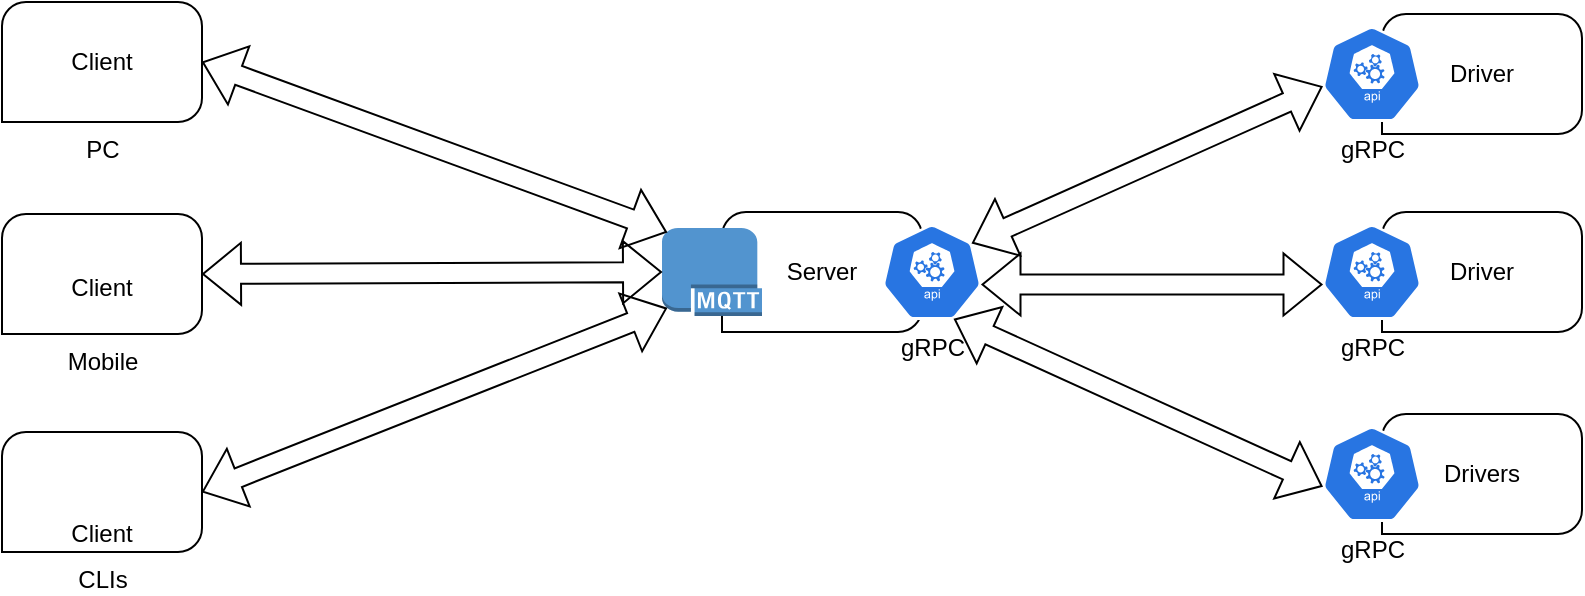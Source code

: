 <mxfile version="20.5.1" type="github"><diagram id="wAI8Rlgrr9O8xqgU_wTB" name="Page-1"><mxGraphModel dx="1422" dy="863" grid="1" gridSize="10" guides="1" tooltips="1" connect="1" arrows="1" fold="1" page="1" pageScale="1" pageWidth="850" pageHeight="1100" math="0" shadow="0"><root><mxCell id="0"/><mxCell id="1" parent="0"/><mxCell id="tjlrilqarfBAcKFxWWBU-5" value="" style="verticalLabelPosition=bottom;verticalAlign=top;html=1;shape=mxgraph.basic.three_corner_round_rect;dx=6;" vertex="1" parent="1"><mxGeometry x="700" y="199" width="100" height="60" as="geometry"/></mxCell><mxCell id="tjlrilqarfBAcKFxWWBU-6" value="Driver" style="text;html=1;strokeColor=none;fillColor=none;align=center;verticalAlign=middle;whiteSpace=wrap;rounded=0;" vertex="1" parent="1"><mxGeometry x="720" y="214" width="60" height="30" as="geometry"/></mxCell><mxCell id="tjlrilqarfBAcKFxWWBU-7" value="" style="verticalLabelPosition=bottom;verticalAlign=top;html=1;shape=mxgraph.basic.three_corner_round_rect;dx=6;" vertex="1" parent="1"><mxGeometry x="370" y="199" width="100" height="60" as="geometry"/></mxCell><mxCell id="tjlrilqarfBAcKFxWWBU-8" value="PC" style="verticalLabelPosition=bottom;verticalAlign=top;html=1;shape=mxgraph.basic.three_corner_round_rect;dx=6;" vertex="1" parent="1"><mxGeometry x="10" y="94" width="100" height="60" as="geometry"/></mxCell><mxCell id="tjlrilqarfBAcKFxWWBU-9" value="Client" style="text;html=1;strokeColor=none;fillColor=none;align=center;verticalAlign=middle;whiteSpace=wrap;rounded=0;" vertex="1" parent="1"><mxGeometry x="30" y="109" width="60" height="30" as="geometry"/></mxCell><mxCell id="tjlrilqarfBAcKFxWWBU-10" value="Server" style="text;html=1;strokeColor=none;fillColor=none;align=center;verticalAlign=middle;whiteSpace=wrap;rounded=0;" vertex="1" parent="1"><mxGeometry x="390" y="214" width="60" height="30" as="geometry"/></mxCell><mxCell id="tjlrilqarfBAcKFxWWBU-11" value="" style="outlineConnect=0;dashed=0;verticalLabelPosition=bottom;verticalAlign=top;align=center;html=1;shape=mxgraph.aws3.mqtt_protocol;fillColor=#5294CF;gradientColor=none;" vertex="1" parent="1"><mxGeometry x="340" y="207" width="50" height="44" as="geometry"/></mxCell><mxCell id="tjlrilqarfBAcKFxWWBU-19" value="gRPC" style="sketch=0;html=1;dashed=0;whitespace=wrap;fillColor=#2875E2;strokeColor=#ffffff;points=[[0.005,0.63,0],[0.1,0.2,0],[0.9,0.2,0],[0.5,0,0],[0.995,0.63,0],[0.72,0.99,0],[0.5,1,0],[0.28,0.99,0]];verticalLabelPosition=bottom;align=center;verticalAlign=top;shape=mxgraph.kubernetes.icon;prIcon=api" vertex="1" parent="1"><mxGeometry x="670" y="205" width="50" height="48" as="geometry"/></mxCell><mxCell id="tjlrilqarfBAcKFxWWBU-26" value="" style="shape=flexArrow;endArrow=classic;startArrow=classic;html=1;rounded=0;entryX=1;entryY=0.5;entryDx=0;entryDy=0;entryPerimeter=0;exitX=0.05;exitY=0.05;exitDx=0;exitDy=0;exitPerimeter=0;" edge="1" parent="1" source="tjlrilqarfBAcKFxWWBU-11" target="tjlrilqarfBAcKFxWWBU-8"><mxGeometry width="100" height="100" relative="1" as="geometry"><mxPoint x="210" y="229" as="sourcePoint"/><mxPoint x="130" y="231.5" as="targetPoint"/><Array as="points"/></mxGeometry></mxCell><mxCell id="tjlrilqarfBAcKFxWWBU-29" value="gRPC" style="sketch=0;html=1;dashed=0;whitespace=wrap;fillColor=#2875E2;strokeColor=#ffffff;points=[[0.005,0.63,0],[0.1,0.2,0],[0.9,0.2,0],[0.5,0,0],[0.995,0.63,0],[0.72,0.99,0],[0.5,1,0],[0.28,0.99,0]];verticalLabelPosition=bottom;align=center;verticalAlign=top;shape=mxgraph.kubernetes.icon;prIcon=api" vertex="1" parent="1"><mxGeometry x="450" y="205" width="50" height="48" as="geometry"/></mxCell><mxCell id="tjlrilqarfBAcKFxWWBU-31" value="" style="shape=flexArrow;endArrow=classic;startArrow=classic;html=1;rounded=0;entryX=0.995;entryY=0.63;entryDx=0;entryDy=0;entryPerimeter=0;exitX=0.005;exitY=0.63;exitDx=0;exitDy=0;exitPerimeter=0;" edge="1" parent="1" source="tjlrilqarfBAcKFxWWBU-19" target="tjlrilqarfBAcKFxWWBU-29"><mxGeometry width="100" height="100" relative="1" as="geometry"><mxPoint x="750" y="280" as="sourcePoint"/><mxPoint x="520" y="280" as="targetPoint"/><Array as="points"/></mxGeometry></mxCell><mxCell id="tjlrilqarfBAcKFxWWBU-33" value="" style="verticalLabelPosition=bottom;verticalAlign=top;html=1;shape=mxgraph.basic.three_corner_round_rect;dx=6;" vertex="1" parent="1"><mxGeometry x="700" y="100" width="100" height="60" as="geometry"/></mxCell><mxCell id="tjlrilqarfBAcKFxWWBU-34" value="Driver" style="text;html=1;strokeColor=none;fillColor=none;align=center;verticalAlign=middle;whiteSpace=wrap;rounded=0;" vertex="1" parent="1"><mxGeometry x="720" y="115" width="60" height="30" as="geometry"/></mxCell><mxCell id="tjlrilqarfBAcKFxWWBU-35" value="gRPC" style="sketch=0;html=1;dashed=0;whitespace=wrap;fillColor=#2875E2;strokeColor=#ffffff;points=[[0.005,0.63,0],[0.1,0.2,0],[0.9,0.2,0],[0.5,0,0],[0.995,0.63,0],[0.72,0.99,0],[0.5,1,0],[0.28,0.99,0]];verticalLabelPosition=bottom;align=center;verticalAlign=top;shape=mxgraph.kubernetes.icon;prIcon=api" vertex="1" parent="1"><mxGeometry x="670" y="106" width="50" height="48" as="geometry"/></mxCell><mxCell id="tjlrilqarfBAcKFxWWBU-36" value="" style="verticalLabelPosition=bottom;verticalAlign=top;html=1;shape=mxgraph.basic.three_corner_round_rect;dx=6;" vertex="1" parent="1"><mxGeometry x="700" y="300" width="100" height="60" as="geometry"/></mxCell><mxCell id="tjlrilqarfBAcKFxWWBU-37" value="Drivers" style="text;html=1;strokeColor=none;fillColor=none;align=center;verticalAlign=middle;whiteSpace=wrap;rounded=0;" vertex="1" parent="1"><mxGeometry x="720" y="315" width="60" height="30" as="geometry"/></mxCell><mxCell id="tjlrilqarfBAcKFxWWBU-38" value="gRPC" style="sketch=0;html=1;dashed=0;whitespace=wrap;fillColor=#2875E2;strokeColor=#ffffff;points=[[0.005,0.63,0],[0.1,0.2,0],[0.9,0.2,0],[0.5,0,0],[0.995,0.63,0],[0.72,0.99,0],[0.5,1,0],[0.28,0.99,0]];verticalLabelPosition=bottom;align=center;verticalAlign=top;shape=mxgraph.kubernetes.icon;prIcon=api" vertex="1" parent="1"><mxGeometry x="670" y="306" width="50" height="48" as="geometry"/></mxCell><mxCell id="tjlrilqarfBAcKFxWWBU-39" value="" style="shape=flexArrow;endArrow=classic;startArrow=classic;html=1;rounded=0;exitX=0.005;exitY=0.63;exitDx=0;exitDy=0;exitPerimeter=0;entryX=0.72;entryY=0.99;entryDx=0;entryDy=0;entryPerimeter=0;" edge="1" parent="1" source="tjlrilqarfBAcKFxWWBU-38" target="tjlrilqarfBAcKFxWWBU-29"><mxGeometry width="100" height="100" relative="1" as="geometry"><mxPoint x="660.5" y="300" as="sourcePoint"/><mxPoint x="500" y="240" as="targetPoint"/><Array as="points"/></mxGeometry></mxCell><mxCell id="tjlrilqarfBAcKFxWWBU-40" value="" style="shape=flexArrow;endArrow=classic;startArrow=classic;html=1;rounded=0;entryX=0.9;entryY=0.2;entryDx=0;entryDy=0;entryPerimeter=0;exitX=0.005;exitY=0.63;exitDx=0;exitDy=0;exitPerimeter=0;" edge="1" parent="1" source="tjlrilqarfBAcKFxWWBU-35" target="tjlrilqarfBAcKFxWWBU-29"><mxGeometry width="100" height="100" relative="1" as="geometry"><mxPoint x="650.5" y="170" as="sourcePoint"/><mxPoint x="480" y="170" as="targetPoint"/><Array as="points"/></mxGeometry></mxCell><mxCell id="tjlrilqarfBAcKFxWWBU-44" value="Mobile" style="verticalLabelPosition=bottom;verticalAlign=top;html=1;shape=mxgraph.basic.three_corner_round_rect;dx=6;" vertex="1" parent="1"><mxGeometry x="10" y="200" width="100" height="60" as="geometry"/></mxCell><mxCell id="tjlrilqarfBAcKFxWWBU-45" value="CLIs" style="verticalLabelPosition=bottom;verticalAlign=top;html=1;shape=mxgraph.basic.three_corner_round_rect;dx=6;" vertex="1" parent="1"><mxGeometry x="10" y="309" width="100" height="60" as="geometry"/></mxCell><mxCell id="tjlrilqarfBAcKFxWWBU-46" value="Client" style="text;html=1;strokeColor=none;fillColor=none;align=center;verticalAlign=middle;whiteSpace=wrap;rounded=0;" vertex="1" parent="1"><mxGeometry x="30" y="222" width="60" height="30" as="geometry"/></mxCell><mxCell id="tjlrilqarfBAcKFxWWBU-47" value="Client" style="text;html=1;strokeColor=none;fillColor=none;align=center;verticalAlign=middle;whiteSpace=wrap;rounded=0;" vertex="1" parent="1"><mxGeometry x="30" y="345" width="60" height="30" as="geometry"/></mxCell><mxCell id="tjlrilqarfBAcKFxWWBU-48" value="" style="shape=flexArrow;endArrow=classic;startArrow=classic;html=1;rounded=0;entryX=1;entryY=0.5;entryDx=0;entryDy=0;entryPerimeter=0;exitX=0.05;exitY=0.91;exitDx=0;exitDy=0;exitPerimeter=0;" edge="1" parent="1" source="tjlrilqarfBAcKFxWWBU-11" target="tjlrilqarfBAcKFxWWBU-45"><mxGeometry width="100" height="100" relative="1" as="geometry"><mxPoint x="330" y="280" as="sourcePoint"/><mxPoint x="137.5" y="360" as="targetPoint"/><Array as="points"/></mxGeometry></mxCell><mxCell id="tjlrilqarfBAcKFxWWBU-49" value="" style="shape=flexArrow;endArrow=classic;startArrow=classic;html=1;rounded=0;entryX=1;entryY=0.5;entryDx=0;entryDy=0;entryPerimeter=0;exitX=0;exitY=0.5;exitDx=0;exitDy=0;exitPerimeter=0;" edge="1" parent="1" source="tjlrilqarfBAcKFxWWBU-11" target="tjlrilqarfBAcKFxWWBU-44"><mxGeometry width="100" height="100" relative="1" as="geometry"><mxPoint x="362.5" y="325.2" as="sourcePoint"/><mxPoint x="130" y="240" as="targetPoint"/><Array as="points"/></mxGeometry></mxCell></root></mxGraphModel></diagram></mxfile>